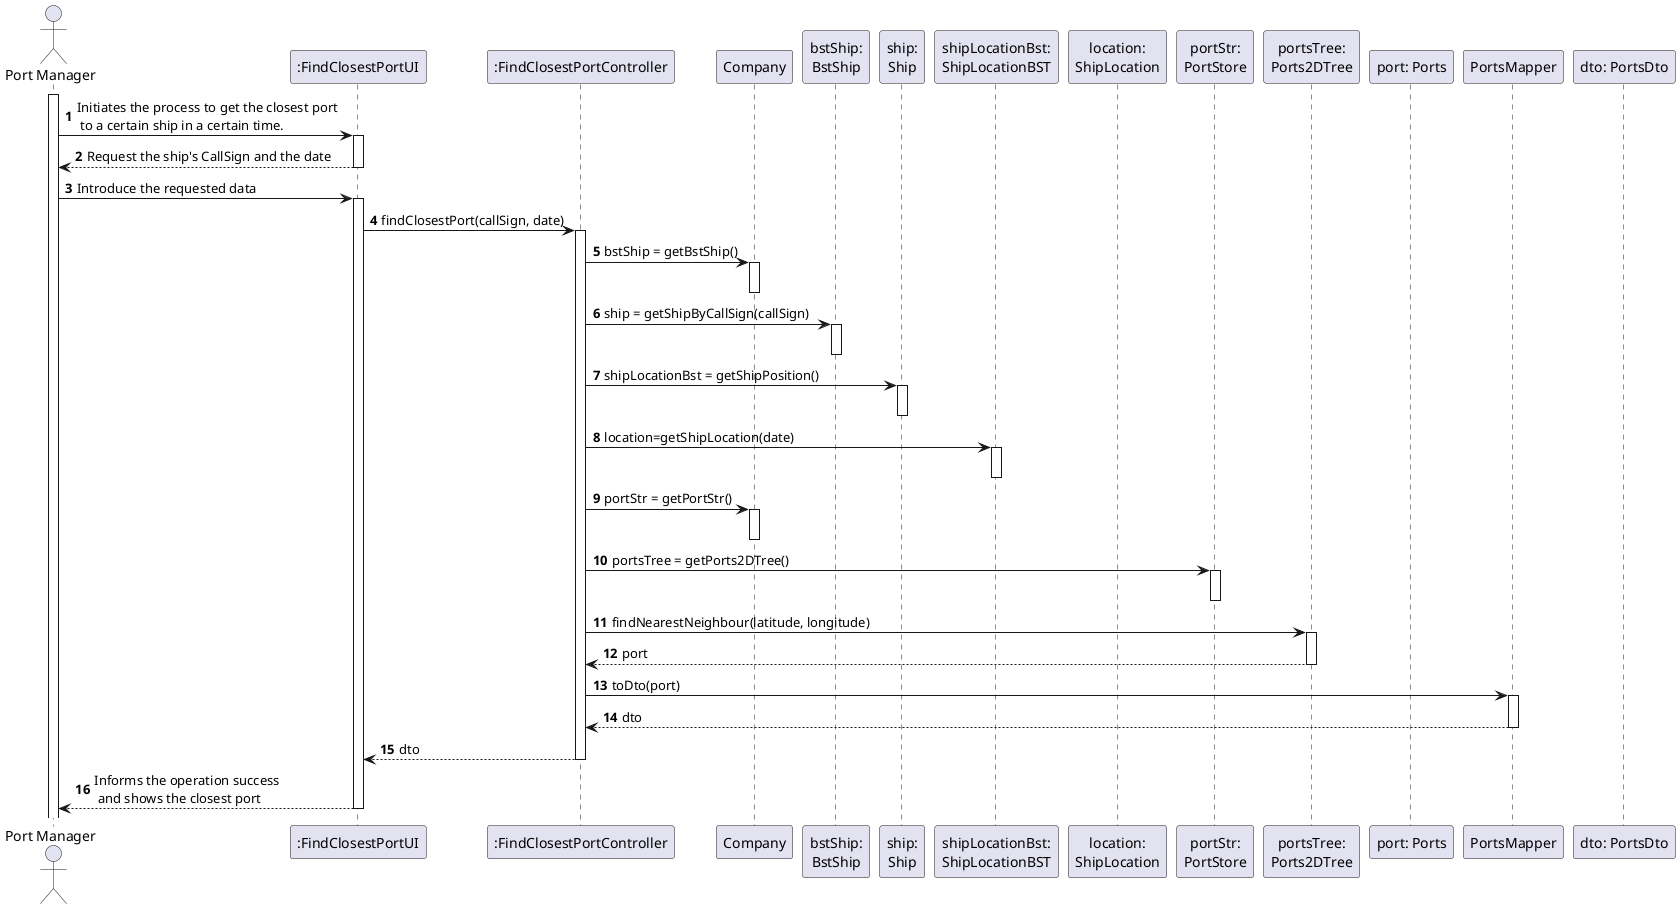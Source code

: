 @startuml

autonumber
actor "Port Manager" as M

participant ":FindClosestPortUI" as ui
participant ":FindClosestPortController" as controller
participant "Company" as COMP
participant "bstShip:\nBstShip" as BstShip
participant "ship:\nShip" as S
participant "shipLocationBst:\nShipLocationBST" as ShipLocationBST
participant "location:\nShipLocation" as SL
participant "portStr:\nPortStore" as str
participant "portsTree:\nPorts2DTree" as tree
participant "port: Ports" as port
participant "PortsMapper" as mapper
participant "dto: PortsDto" as dto

activate M
M -> ui: Initiates the process to get the closest port \n to a certain ship in a certain time.
activate ui
ui --> M --: Request the ship's CallSign and the date
deactivate ui
M -> ui: Introduce the requested data
activate ui
ui -> controller: findClosestPort(callSign, date)
activate controller
controller -> COMP: bstShip = getBstShip()
activate COMP
deactivate COMP
controller -> BstShip : ship = getShipByCallSign(callSign)
activate BstShip
deactivate BstShip
controller -> S : shipLocationBst = getShipPosition()
activate S
deactivate S
controller -> ShipLocationBST: location=getShipLocation(date)
activate ShipLocationBST
deactivate ShipLocationBST
controller -> COMP: portStr = getPortStr()
activate COMP
deactivate COMP
controller -> str: portsTree = getPorts2DTree()
activate str
deactivate str
controller -> tree : findNearestNeighbour(latitude, longitude)
activate tree
tree --> controller : port
deactivate tree
controller -> mapper : toDto(port)
activate mapper
mapper --> controller : dto
deactivate mapper
controller --> ui: dto
deactivate controller
ui --> M --: Informs the operation success \n and shows the closest port
deactivate ui

@enduml

